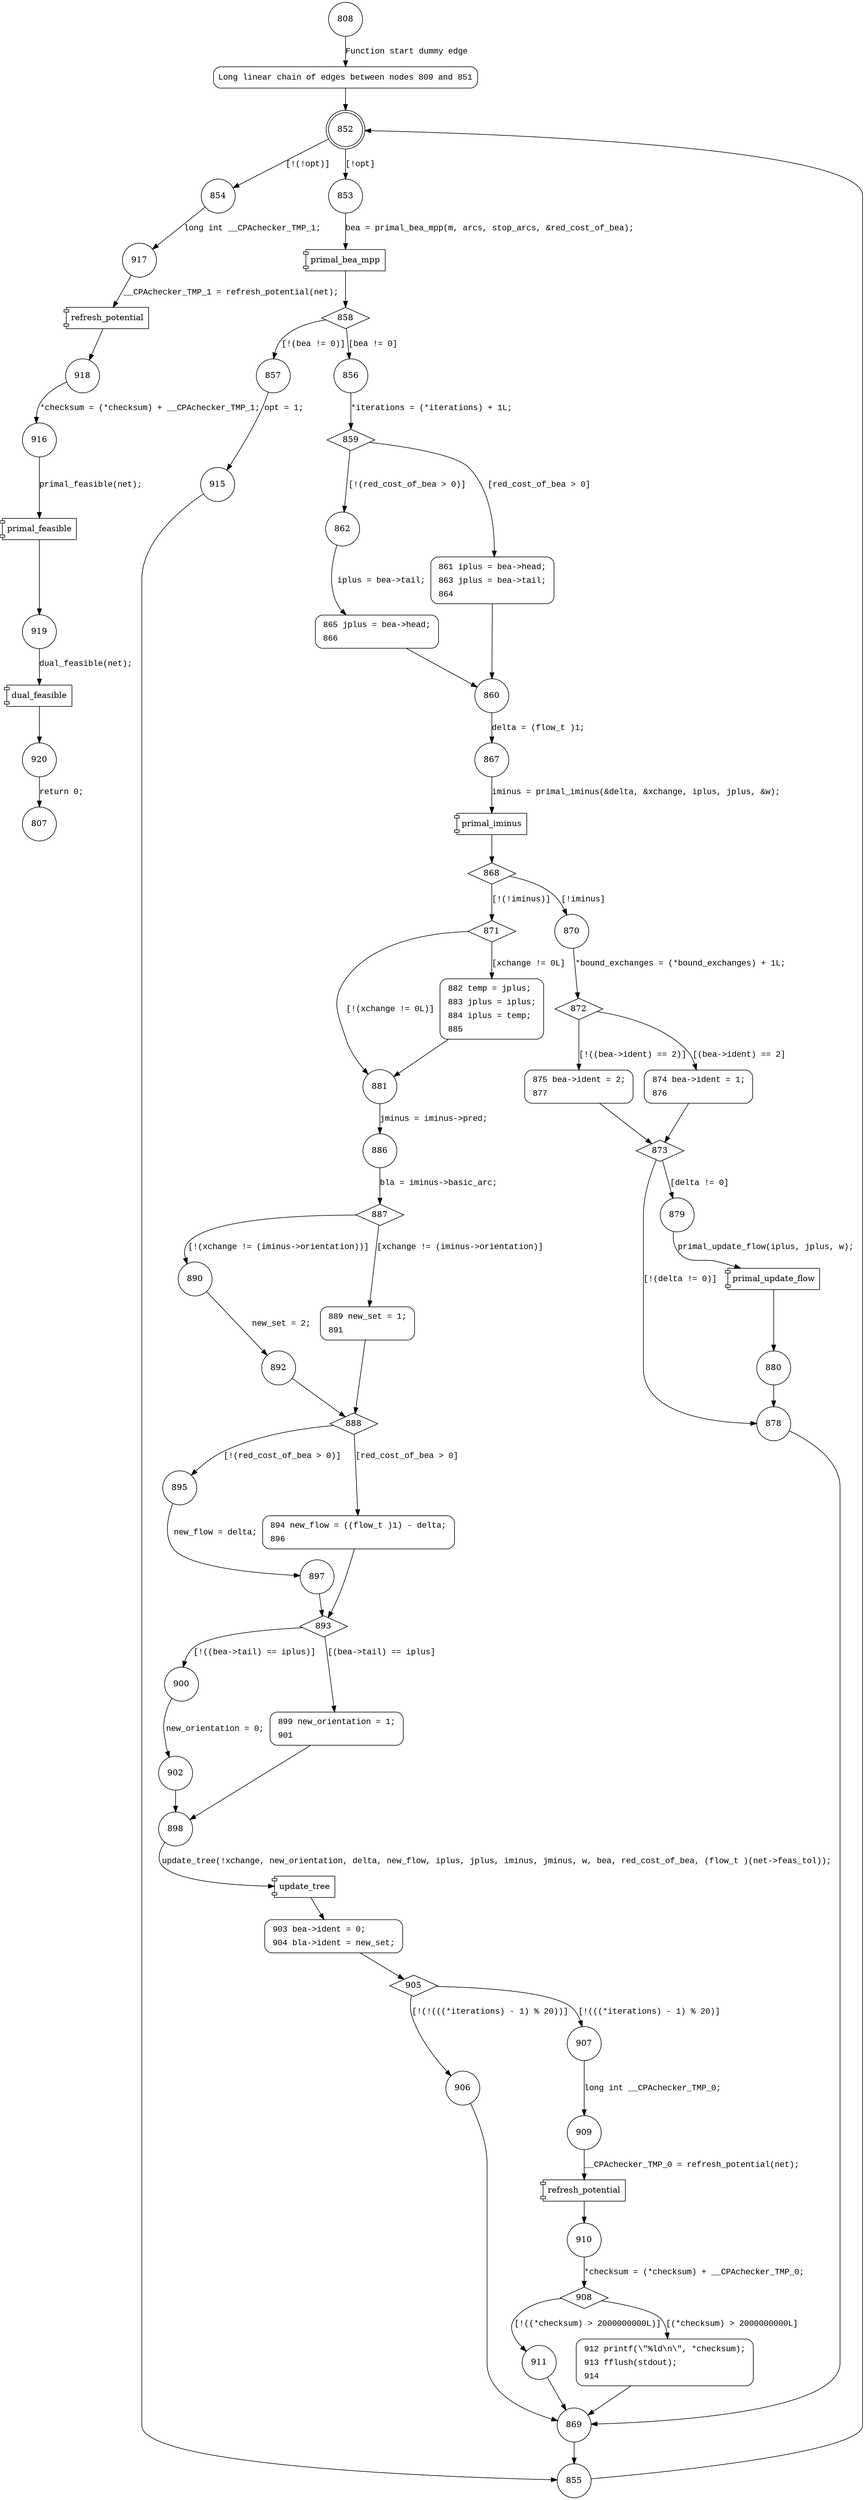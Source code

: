 digraph primal_net_simplex {
808 [shape="circle"]
809 [shape="circle"]
852 [shape="doublecircle"]
854 [shape="circle"]
853 [shape="circle"]
858 [shape="diamond"]
857 [shape="circle"]
856 [shape="circle"]
859 [shape="diamond"]
862 [shape="circle"]
861 [shape="circle"]
860 [shape="circle"]
867 [shape="circle"]
868 [shape="diamond"]
871 [shape="diamond"]
870 [shape="circle"]
872 [shape="diamond"]
875 [shape="circle"]
874 [shape="circle"]
873 [shape="diamond"]
878 [shape="circle"]
879 [shape="circle"]
880 [shape="circle"]
869 [shape="circle"]
855 [shape="circle"]
881 [shape="circle"]
882 [shape="circle"]
886 [shape="circle"]
887 [shape="diamond"]
890 [shape="circle"]
889 [shape="circle"]
888 [shape="diamond"]
895 [shape="circle"]
894 [shape="circle"]
893 [shape="diamond"]
900 [shape="circle"]
899 [shape="circle"]
898 [shape="circle"]
903 [shape="circle"]
905 [shape="diamond"]
906 [shape="circle"]
907 [shape="circle"]
909 [shape="circle"]
910 [shape="circle"]
908 [shape="diamond"]
911 [shape="circle"]
912 [shape="circle"]
902 [shape="circle"]
897 [shape="circle"]
892 [shape="circle"]
865 [shape="circle"]
915 [shape="circle"]
917 [shape="circle"]
918 [shape="circle"]
916 [shape="circle"]
919 [shape="circle"]
920 [shape="circle"]
807 [shape="circle"]
809 [style="filled,bold" penwidth="1" fillcolor="white" fontname="Courier New" shape="Mrecord" label="Long linear chain of edges between nodes 809 and 851"]
809 -> 852[label=""]
861 [style="filled,bold" penwidth="1" fillcolor="white" fontname="Courier New" shape="Mrecord" label=<<table border="0" cellborder="0" cellpadding="3" bgcolor="white"><tr><td align="right">861</td><td align="left">iplus = bea-&gt;head;</td></tr><tr><td align="right">863</td><td align="left">jplus = bea-&gt;tail;</td></tr><tr><td align="right">864</td><td align="left"></td></tr></table>>]
861 -> 860[label=""]
874 [style="filled,bold" penwidth="1" fillcolor="white" fontname="Courier New" shape="Mrecord" label=<<table border="0" cellborder="0" cellpadding="3" bgcolor="white"><tr><td align="right">874</td><td align="left">bea-&gt;ident = 1;</td></tr><tr><td align="right">876</td><td align="left"></td></tr></table>>]
874 -> 873[label=""]
875 [style="filled,bold" penwidth="1" fillcolor="white" fontname="Courier New" shape="Mrecord" label=<<table border="0" cellborder="0" cellpadding="3" bgcolor="white"><tr><td align="right">875</td><td align="left">bea-&gt;ident = 2;</td></tr><tr><td align="right">877</td><td align="left"></td></tr></table>>]
875 -> 873[label=""]
882 [style="filled,bold" penwidth="1" fillcolor="white" fontname="Courier New" shape="Mrecord" label=<<table border="0" cellborder="0" cellpadding="3" bgcolor="white"><tr><td align="right">882</td><td align="left">temp = jplus;</td></tr><tr><td align="right">883</td><td align="left">jplus = iplus;</td></tr><tr><td align="right">884</td><td align="left">iplus = temp;</td></tr><tr><td align="right">885</td><td align="left"></td></tr></table>>]
882 -> 881[label=""]
889 [style="filled,bold" penwidth="1" fillcolor="white" fontname="Courier New" shape="Mrecord" label=<<table border="0" cellborder="0" cellpadding="3" bgcolor="white"><tr><td align="right">889</td><td align="left">new_set = 1;</td></tr><tr><td align="right">891</td><td align="left"></td></tr></table>>]
889 -> 888[label=""]
894 [style="filled,bold" penwidth="1" fillcolor="white" fontname="Courier New" shape="Mrecord" label=<<table border="0" cellborder="0" cellpadding="3" bgcolor="white"><tr><td align="right">894</td><td align="left">new_flow = ((flow_t )1) - delta;</td></tr><tr><td align="right">896</td><td align="left"></td></tr></table>>]
894 -> 893[label=""]
899 [style="filled,bold" penwidth="1" fillcolor="white" fontname="Courier New" shape="Mrecord" label=<<table border="0" cellborder="0" cellpadding="3" bgcolor="white"><tr><td align="right">899</td><td align="left">new_orientation = 1;</td></tr><tr><td align="right">901</td><td align="left"></td></tr></table>>]
899 -> 898[label=""]
903 [style="filled,bold" penwidth="1" fillcolor="white" fontname="Courier New" shape="Mrecord" label=<<table border="0" cellborder="0" cellpadding="3" bgcolor="white"><tr><td align="right">903</td><td align="left">bea-&gt;ident = 0;</td></tr><tr><td align="right">904</td><td align="left">bla-&gt;ident = new_set;</td></tr></table>>]
903 -> 905[label=""]
912 [style="filled,bold" penwidth="1" fillcolor="white" fontname="Courier New" shape="Mrecord" label=<<table border="0" cellborder="0" cellpadding="3" bgcolor="white"><tr><td align="right">912</td><td align="left">printf(\"%ld\n\", *checksum);</td></tr><tr><td align="right">913</td><td align="left">fflush(stdout);</td></tr><tr><td align="right">914</td><td align="left"></td></tr></table>>]
912 -> 869[label=""]
865 [style="filled,bold" penwidth="1" fillcolor="white" fontname="Courier New" shape="Mrecord" label=<<table border="0" cellborder="0" cellpadding="3" bgcolor="white"><tr><td align="right">865</td><td align="left">jplus = bea-&gt;head;</td></tr><tr><td align="right">866</td><td align="left"></td></tr></table>>]
865 -> 860[label=""]
808 -> 809 [label="Function start dummy edge" fontname="Courier New"]
852 -> 854 [label="[!(!opt)]" fontname="Courier New"]
852 -> 853 [label="[!opt]" fontname="Courier New"]
100025 [shape="component" label="primal_bea_mpp"]
853 -> 100025 [label="bea = primal_bea_mpp(m, arcs, stop_arcs, &red_cost_of_bea);" fontname="Courier New"]
100025 -> 858 [label="" fontname="Courier New"]
858 -> 857 [label="[!(bea != 0)]" fontname="Courier New"]
858 -> 856 [label="[bea != 0]" fontname="Courier New"]
859 -> 862 [label="[!(red_cost_of_bea > 0)]" fontname="Courier New"]
859 -> 861 [label="[red_cost_of_bea > 0]" fontname="Courier New"]
860 -> 867 [label="delta = (flow_t )1;" fontname="Courier New"]
100026 [shape="component" label="primal_iminus"]
867 -> 100026 [label="iminus = primal_iminus(&delta, &xchange, iplus, jplus, &w);" fontname="Courier New"]
100026 -> 868 [label="" fontname="Courier New"]
868 -> 871 [label="[!(!iminus)]" fontname="Courier New"]
868 -> 870 [label="[!iminus]" fontname="Courier New"]
872 -> 875 [label="[!((bea->ident) == 2)]" fontname="Courier New"]
872 -> 874 [label="[(bea->ident) == 2]" fontname="Courier New"]
873 -> 878 [label="[!(delta != 0)]" fontname="Courier New"]
873 -> 879 [label="[delta != 0]" fontname="Courier New"]
100027 [shape="component" label="primal_update_flow"]
879 -> 100027 [label="primal_update_flow(iplus, jplus, w);" fontname="Courier New"]
100027 -> 880 [label="" fontname="Courier New"]
878 -> 869 [label="" fontname="Courier New"]
869 -> 855 [label="" fontname="Courier New"]
855 -> 852 [label="" fontname="Courier New"]
871 -> 881 [label="[!(xchange != 0L)]" fontname="Courier New"]
871 -> 882 [label="[xchange != 0L]" fontname="Courier New"]
881 -> 886 [label="jminus = iminus->pred;" fontname="Courier New"]
887 -> 890 [label="[!(xchange != (iminus->orientation))]" fontname="Courier New"]
887 -> 889 [label="[xchange != (iminus->orientation)]" fontname="Courier New"]
888 -> 895 [label="[!(red_cost_of_bea > 0)]" fontname="Courier New"]
888 -> 894 [label="[red_cost_of_bea > 0]" fontname="Courier New"]
893 -> 900 [label="[!((bea->tail) == iplus)]" fontname="Courier New"]
893 -> 899 [label="[(bea->tail) == iplus]" fontname="Courier New"]
100028 [shape="component" label="update_tree"]
898 -> 100028 [label="update_tree(!xchange, new_orientation, delta, new_flow, iplus, jplus, iminus, jminus, w, bea, red_cost_of_bea, (flow_t )(net->feas_tol));" fontname="Courier New"]
100028 -> 903 [label="" fontname="Courier New"]
905 -> 906 [label="[!(!(((*iterations) - 1) % 20))]" fontname="Courier New"]
905 -> 907 [label="[!(((*iterations) - 1) % 20)]" fontname="Courier New"]
100029 [shape="component" label="refresh_potential"]
909 -> 100029 [label="__CPAchecker_TMP_0 = refresh_potential(net);" fontname="Courier New"]
100029 -> 910 [label="" fontname="Courier New"]
908 -> 911 [label="[!((*checksum) > 2000000000L)]" fontname="Courier New"]
908 -> 912 [label="[(*checksum) > 2000000000L]" fontname="Courier New"]
911 -> 869 [label="" fontname="Courier New"]
900 -> 902 [label="new_orientation = 0;" fontname="Courier New"]
895 -> 897 [label="new_flow = delta;" fontname="Courier New"]
890 -> 892 [label="new_set = 2;" fontname="Courier New"]
862 -> 865 [label="iplus = bea->tail;" fontname="Courier New"]
857 -> 915 [label="opt = 1;" fontname="Courier New"]
854 -> 917 [label="long int __CPAchecker_TMP_1;" fontname="Courier New"]
100030 [shape="component" label="refresh_potential"]
917 -> 100030 [label="__CPAchecker_TMP_1 = refresh_potential(net);" fontname="Courier New"]
100030 -> 918 [label="" fontname="Courier New"]
100031 [shape="component" label="primal_feasible"]
916 -> 100031 [label="primal_feasible(net);" fontname="Courier New"]
100031 -> 919 [label="" fontname="Courier New"]
100032 [shape="component" label="dual_feasible"]
919 -> 100032 [label="dual_feasible(net);" fontname="Courier New"]
100032 -> 920 [label="" fontname="Courier New"]
856 -> 859 [label="*iterations = (*iterations) + 1L;" fontname="Courier New"]
870 -> 872 [label="*bound_exchanges = (*bound_exchanges) + 1L;" fontname="Courier New"]
880 -> 878 [label="" fontname="Courier New"]
886 -> 887 [label="bla = iminus->basic_arc;" fontname="Courier New"]
907 -> 909 [label="long int __CPAchecker_TMP_0;" fontname="Courier New"]
910 -> 908 [label="*checksum = (*checksum) + __CPAchecker_TMP_0;" fontname="Courier New"]
906 -> 869 [label="" fontname="Courier New"]
902 -> 898 [label="" fontname="Courier New"]
897 -> 893 [label="" fontname="Courier New"]
892 -> 888 [label="" fontname="Courier New"]
915 -> 855 [label="" fontname="Courier New"]
918 -> 916 [label="*checksum = (*checksum) + __CPAchecker_TMP_1;" fontname="Courier New"]
920 -> 807 [label="return 0;" fontname="Courier New"]
}